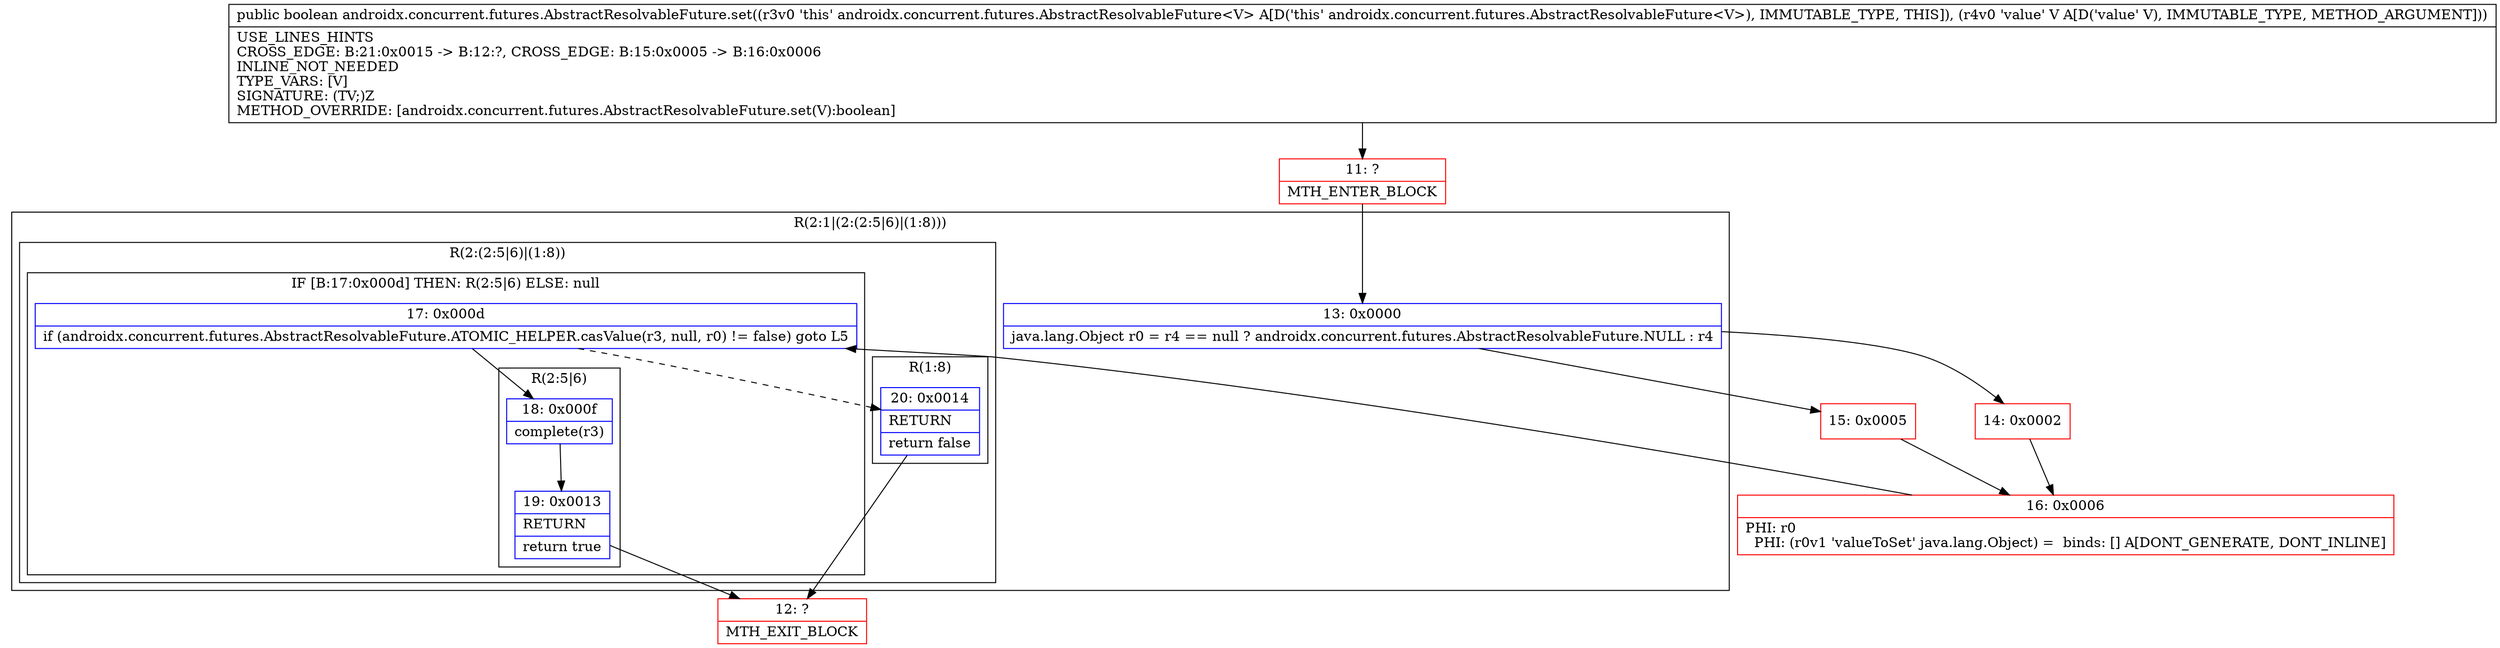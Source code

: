 digraph "CFG forandroidx.concurrent.futures.AbstractResolvableFuture.set(Ljava\/lang\/Object;)Z" {
subgraph cluster_Region_1150023294 {
label = "R(2:1|(2:(2:5|6)|(1:8)))";
node [shape=record,color=blue];
Node_13 [shape=record,label="{13\:\ 0x0000|java.lang.Object r0 = r4 == null ? androidx.concurrent.futures.AbstractResolvableFuture.NULL : r4\l}"];
subgraph cluster_Region_2078495507 {
label = "R(2:(2:5|6)|(1:8))";
node [shape=record,color=blue];
subgraph cluster_IfRegion_1840548207 {
label = "IF [B:17:0x000d] THEN: R(2:5|6) ELSE: null";
node [shape=record,color=blue];
Node_17 [shape=record,label="{17\:\ 0x000d|if (androidx.concurrent.futures.AbstractResolvableFuture.ATOMIC_HELPER.casValue(r3, null, r0) != false) goto L5\l}"];
subgraph cluster_Region_1981134055 {
label = "R(2:5|6)";
node [shape=record,color=blue];
Node_18 [shape=record,label="{18\:\ 0x000f|complete(r3)\l}"];
Node_19 [shape=record,label="{19\:\ 0x0013|RETURN\l|return true\l}"];
}
}
subgraph cluster_Region_1780267419 {
label = "R(1:8)";
node [shape=record,color=blue];
Node_20 [shape=record,label="{20\:\ 0x0014|RETURN\l|return false\l}"];
}
}
}
Node_11 [shape=record,color=red,label="{11\:\ ?|MTH_ENTER_BLOCK\l}"];
Node_14 [shape=record,color=red,label="{14\:\ 0x0002}"];
Node_16 [shape=record,color=red,label="{16\:\ 0x0006|PHI: r0 \l  PHI: (r0v1 'valueToSet' java.lang.Object) =  binds: [] A[DONT_GENERATE, DONT_INLINE]\l}"];
Node_12 [shape=record,color=red,label="{12\:\ ?|MTH_EXIT_BLOCK\l}"];
Node_15 [shape=record,color=red,label="{15\:\ 0x0005}"];
MethodNode[shape=record,label="{public boolean androidx.concurrent.futures.AbstractResolvableFuture.set((r3v0 'this' androidx.concurrent.futures.AbstractResolvableFuture\<V\> A[D('this' androidx.concurrent.futures.AbstractResolvableFuture\<V\>), IMMUTABLE_TYPE, THIS]), (r4v0 'value' V A[D('value' V), IMMUTABLE_TYPE, METHOD_ARGUMENT]))  | USE_LINES_HINTS\lCROSS_EDGE: B:21:0x0015 \-\> B:12:?, CROSS_EDGE: B:15:0x0005 \-\> B:16:0x0006\lINLINE_NOT_NEEDED\lTYPE_VARS: [V]\lSIGNATURE: (TV;)Z\lMETHOD_OVERRIDE: [androidx.concurrent.futures.AbstractResolvableFuture.set(V):boolean]\l}"];
MethodNode -> Node_11;Node_13 -> Node_14;
Node_13 -> Node_15;
Node_17 -> Node_18;
Node_17 -> Node_20[style=dashed];
Node_18 -> Node_19;
Node_19 -> Node_12;
Node_20 -> Node_12;
Node_11 -> Node_13;
Node_14 -> Node_16;
Node_16 -> Node_17;
Node_15 -> Node_16;
}

